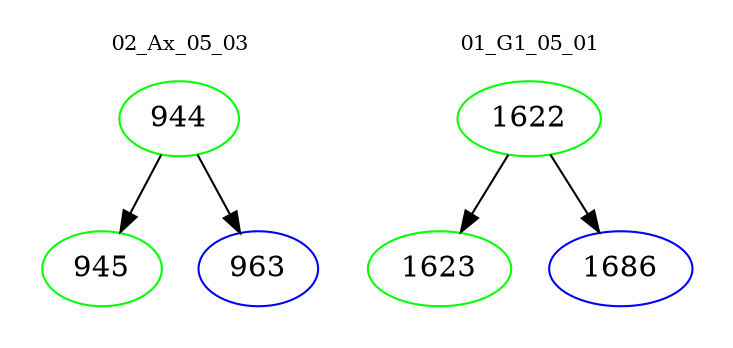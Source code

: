 digraph{
subgraph cluster_0 {
color = white
label = "02_Ax_05_03";
fontsize=10;
T0_944 [label="944", color="green"]
T0_944 -> T0_945 [color="black"]
T0_945 [label="945", color="green"]
T0_944 -> T0_963 [color="black"]
T0_963 [label="963", color="blue"]
}
subgraph cluster_1 {
color = white
label = "01_G1_05_01";
fontsize=10;
T1_1622 [label="1622", color="green"]
T1_1622 -> T1_1623 [color="black"]
T1_1623 [label="1623", color="green"]
T1_1622 -> T1_1686 [color="black"]
T1_1686 [label="1686", color="blue"]
}
}
